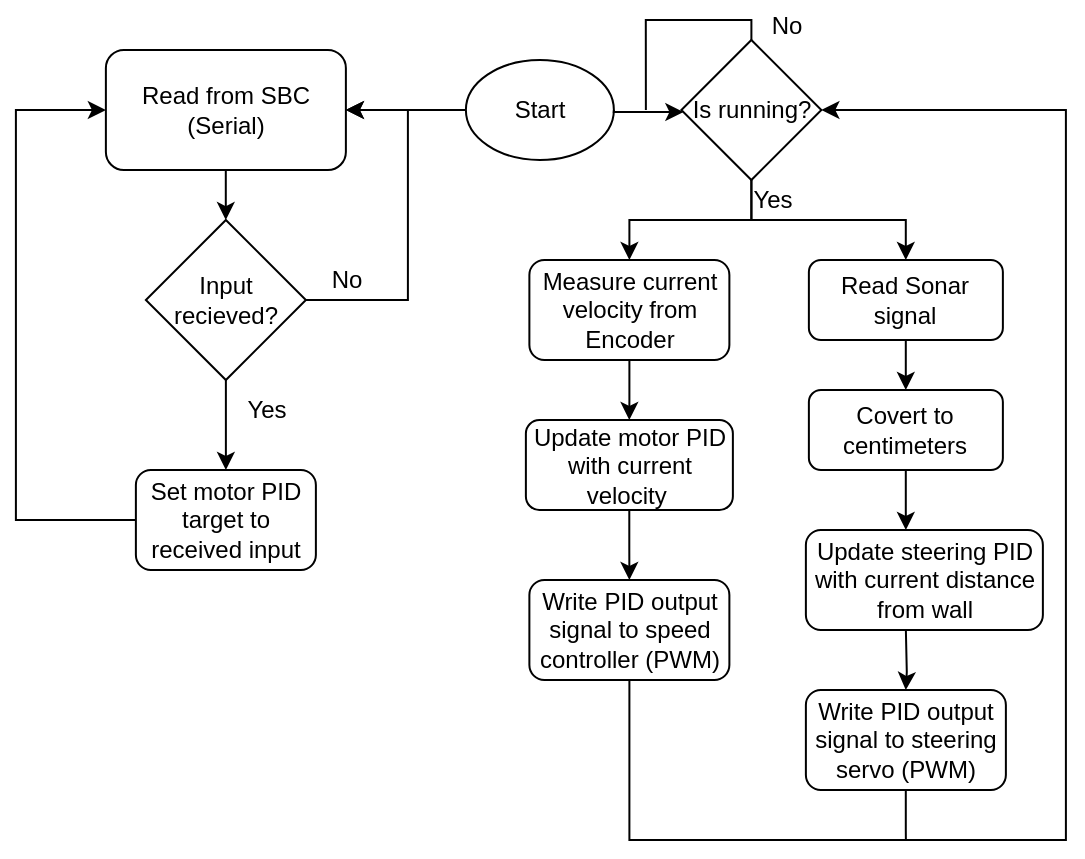 <mxfile version="24.4.10" type="device">
  <diagram name="Sida-1" id="8RX9ULq2wv1BniO6Omdn">
    <mxGraphModel dx="1372" dy="786" grid="1" gridSize="10" guides="1" tooltips="1" connect="1" arrows="1" fold="1" page="1" pageScale="1" pageWidth="1169" pageHeight="827" math="0" shadow="0">
      <root>
        <mxCell id="0" />
        <mxCell id="1" parent="0" />
        <mxCell id="R0C03tQIYfYhm2FtT2Ww-1" value="" style="edgeStyle=orthogonalEdgeStyle;rounded=0;orthogonalLoop=1;jettySize=auto;html=1;" edge="1" parent="1" source="R0C03tQIYfYhm2FtT2Ww-2" target="R0C03tQIYfYhm2FtT2Ww-5">
          <mxGeometry relative="1" as="geometry" />
        </mxCell>
        <mxCell id="R0C03tQIYfYhm2FtT2Ww-2" value="Read from SBC&lt;div&gt;(Serial)&lt;/div&gt;" style="rounded=1;whiteSpace=wrap;html=1;" vertex="1" parent="1">
          <mxGeometry x="574.94" y="115.0" width="120" height="60" as="geometry" />
        </mxCell>
        <mxCell id="R0C03tQIYfYhm2FtT2Ww-3" style="edgeStyle=orthogonalEdgeStyle;rounded=0;orthogonalLoop=1;jettySize=auto;html=1;entryX=1;entryY=0.5;entryDx=0;entryDy=0;" edge="1" parent="1" source="R0C03tQIYfYhm2FtT2Ww-5" target="R0C03tQIYfYhm2FtT2Ww-2">
          <mxGeometry relative="1" as="geometry">
            <mxPoint x="724.94" y="150" as="targetPoint" />
            <Array as="points">
              <mxPoint x="725.94" y="240" />
              <mxPoint x="725.94" y="145" />
            </Array>
          </mxGeometry>
        </mxCell>
        <mxCell id="R0C03tQIYfYhm2FtT2Ww-4" value="" style="edgeStyle=orthogonalEdgeStyle;rounded=0;orthogonalLoop=1;jettySize=auto;html=1;" edge="1" parent="1" source="R0C03tQIYfYhm2FtT2Ww-5" target="R0C03tQIYfYhm2FtT2Ww-9">
          <mxGeometry relative="1" as="geometry" />
        </mxCell>
        <mxCell id="R0C03tQIYfYhm2FtT2Ww-5" value="Input recieved?" style="rhombus;whiteSpace=wrap;html=1;" vertex="1" parent="1">
          <mxGeometry x="594.94" y="200" width="80" height="80" as="geometry" />
        </mxCell>
        <mxCell id="R0C03tQIYfYhm2FtT2Ww-6" value="No" style="text;html=1;align=center;verticalAlign=middle;resizable=0;points=[];autosize=1;strokeColor=none;fillColor=none;" vertex="1" parent="1">
          <mxGeometry x="674.94" y="215" width="40" height="30" as="geometry" />
        </mxCell>
        <mxCell id="R0C03tQIYfYhm2FtT2Ww-7" value="Yes" style="text;html=1;align=center;verticalAlign=middle;resizable=0;points=[];autosize=1;strokeColor=none;fillColor=none;" vertex="1" parent="1">
          <mxGeometry x="634.94" y="280" width="40" height="30" as="geometry" />
        </mxCell>
        <mxCell id="R0C03tQIYfYhm2FtT2Ww-8" style="edgeStyle=orthogonalEdgeStyle;rounded=0;orthogonalLoop=1;jettySize=auto;html=1;" edge="1" parent="1" source="R0C03tQIYfYhm2FtT2Ww-9">
          <mxGeometry relative="1" as="geometry">
            <mxPoint x="574.94" y="145" as="targetPoint" />
            <Array as="points">
              <mxPoint x="529.94" y="350" />
              <mxPoint x="529.94" y="145" />
            </Array>
          </mxGeometry>
        </mxCell>
        <mxCell id="R0C03tQIYfYhm2FtT2Ww-9" value="Set motor PID target to received input" style="rounded=1;whiteSpace=wrap;html=1;" vertex="1" parent="1">
          <mxGeometry x="589.94" y="325" width="90" height="50" as="geometry" />
        </mxCell>
        <mxCell id="R0C03tQIYfYhm2FtT2Ww-10" value="" style="edgeStyle=orthogonalEdgeStyle;rounded=0;orthogonalLoop=1;jettySize=auto;html=1;" edge="1" parent="1" source="R0C03tQIYfYhm2FtT2Ww-11" target="R0C03tQIYfYhm2FtT2Ww-2">
          <mxGeometry relative="1" as="geometry" />
        </mxCell>
        <mxCell id="R0C03tQIYfYhm2FtT2Ww-11" value="Start" style="ellipse;whiteSpace=wrap;html=1;" vertex="1" parent="1">
          <mxGeometry x="754.94" y="120.0" width="74" height="50" as="geometry" />
        </mxCell>
        <mxCell id="R0C03tQIYfYhm2FtT2Ww-12" value="" style="edgeStyle=orthogonalEdgeStyle;rounded=0;orthogonalLoop=1;jettySize=auto;html=1;" edge="1" parent="1" target="R0C03tQIYfYhm2FtT2Ww-14">
          <mxGeometry relative="1" as="geometry">
            <mxPoint x="828.94" y="145" as="sourcePoint" />
            <Array as="points">
              <mxPoint x="828.94" y="146" />
              <mxPoint x="921.94" y="146" />
            </Array>
          </mxGeometry>
        </mxCell>
        <mxCell id="R0C03tQIYfYhm2FtT2Ww-13" style="edgeStyle=orthogonalEdgeStyle;rounded=0;orthogonalLoop=1;jettySize=auto;html=1;endArrow=none;endFill=0;" edge="1" parent="1" source="R0C03tQIYfYhm2FtT2Ww-14">
          <mxGeometry relative="1" as="geometry">
            <mxPoint x="844.94" y="145" as="targetPoint" />
            <Array as="points">
              <mxPoint x="897.94" y="100.0" />
              <mxPoint x="844.94" y="100.0" />
            </Array>
          </mxGeometry>
        </mxCell>
        <mxCell id="R0C03tQIYfYhm2FtT2Ww-14" value="Is running?" style="rhombus;whiteSpace=wrap;html=1;" vertex="1" parent="1">
          <mxGeometry x="862.69" y="110.0" width="70" height="70" as="geometry" />
        </mxCell>
        <mxCell id="R0C03tQIYfYhm2FtT2Ww-15" value="No&lt;div&gt;&lt;br&gt;&lt;/div&gt;" style="text;html=1;align=center;verticalAlign=middle;resizable=0;points=[];autosize=1;strokeColor=none;fillColor=none;" vertex="1" parent="1">
          <mxGeometry x="894.94" y="90.0" width="40" height="40" as="geometry" />
        </mxCell>
        <mxCell id="R0C03tQIYfYhm2FtT2Ww-16" value="" style="edgeStyle=orthogonalEdgeStyle;rounded=0;orthogonalLoop=1;jettySize=auto;html=1;" edge="1" parent="1" source="R0C03tQIYfYhm2FtT2Ww-22" target="R0C03tQIYfYhm2FtT2Ww-18">
          <mxGeometry relative="1" as="geometry" />
        </mxCell>
        <mxCell id="R0C03tQIYfYhm2FtT2Ww-17" value="" style="edgeStyle=orthogonalEdgeStyle;rounded=0;orthogonalLoop=1;jettySize=auto;html=1;" edge="1" parent="1" source="R0C03tQIYfYhm2FtT2Ww-18">
          <mxGeometry relative="1" as="geometry">
            <mxPoint x="974.934" y="355" as="targetPoint" />
          </mxGeometry>
        </mxCell>
        <mxCell id="R0C03tQIYfYhm2FtT2Ww-18" value="Covert to centimeters" style="rounded=1;whiteSpace=wrap;html=1;" vertex="1" parent="1">
          <mxGeometry x="926.44" y="285" width="97" height="40" as="geometry" />
        </mxCell>
        <mxCell id="R0C03tQIYfYhm2FtT2Ww-19" value="" style="edgeStyle=orthogonalEdgeStyle;rounded=0;orthogonalLoop=1;jettySize=auto;html=1;" edge="1" parent="1" target="R0C03tQIYfYhm2FtT2Ww-25">
          <mxGeometry relative="1" as="geometry">
            <mxPoint x="974.934" y="405" as="sourcePoint" />
          </mxGeometry>
        </mxCell>
        <mxCell id="R0C03tQIYfYhm2FtT2Ww-20" value="Update steering PID with current distance from wall" style="rounded=1;whiteSpace=wrap;html=1;" vertex="1" parent="1">
          <mxGeometry x="924.94" y="355" width="118.5" height="50" as="geometry" />
        </mxCell>
        <mxCell id="R0C03tQIYfYhm2FtT2Ww-21" value="" style="edgeStyle=orthogonalEdgeStyle;rounded=0;orthogonalLoop=1;jettySize=auto;html=1;" edge="1" parent="1" source="R0C03tQIYfYhm2FtT2Ww-14" target="R0C03tQIYfYhm2FtT2Ww-22">
          <mxGeometry relative="1" as="geometry">
            <mxPoint x="921.94" y="347.35" as="targetPoint" />
            <mxPoint x="921.94" y="307.35" as="sourcePoint" />
          </mxGeometry>
        </mxCell>
        <mxCell id="R0C03tQIYfYhm2FtT2Ww-22" value="Read Sonar signal" style="rounded=1;whiteSpace=wrap;html=1;" vertex="1" parent="1">
          <mxGeometry x="926.44" y="220" width="97" height="40" as="geometry" />
        </mxCell>
        <mxCell id="R0C03tQIYfYhm2FtT2Ww-23" value="Yes" style="text;html=1;align=center;verticalAlign=middle;resizable=0;points=[];autosize=1;strokeColor=none;fillColor=none;" vertex="1" parent="1">
          <mxGeometry x="888.44" y="175" width="40" height="30" as="geometry" />
        </mxCell>
        <mxCell id="R0C03tQIYfYhm2FtT2Ww-24" style="edgeStyle=orthogonalEdgeStyle;rounded=0;orthogonalLoop=1;jettySize=auto;html=1;endArrow=none;endFill=0;" edge="1" parent="1" source="R0C03tQIYfYhm2FtT2Ww-25">
          <mxGeometry relative="1" as="geometry">
            <mxPoint x="974.94" y="510" as="targetPoint" />
          </mxGeometry>
        </mxCell>
        <mxCell id="R0C03tQIYfYhm2FtT2Ww-25" value="Write PID output signal to steering servo (PWM)" style="rounded=1;whiteSpace=wrap;html=1;" vertex="1" parent="1">
          <mxGeometry x="924.94" y="435" width="100" height="50" as="geometry" />
        </mxCell>
        <mxCell id="R0C03tQIYfYhm2FtT2Ww-26" style="edgeStyle=orthogonalEdgeStyle;rounded=0;orthogonalLoop=1;jettySize=auto;html=1;entryX=1;entryY=0.5;entryDx=0;entryDy=0;" edge="1" parent="1" source="R0C03tQIYfYhm2FtT2Ww-27" target="R0C03tQIYfYhm2FtT2Ww-14">
          <mxGeometry relative="1" as="geometry">
            <Array as="points">
              <mxPoint x="836.94" y="510" />
              <mxPoint x="1054.94" y="510" />
              <mxPoint x="1054.94" y="145" />
            </Array>
          </mxGeometry>
        </mxCell>
        <mxCell id="R0C03tQIYfYhm2FtT2Ww-27" value="Write PID output signal to speed controller (PWM)" style="rounded=1;whiteSpace=wrap;html=1;" vertex="1" parent="1">
          <mxGeometry x="786.69" y="380" width="100" height="50" as="geometry" />
        </mxCell>
        <mxCell id="R0C03tQIYfYhm2FtT2Ww-28" value="" style="edgeStyle=orthogonalEdgeStyle;rounded=0;orthogonalLoop=1;jettySize=auto;html=1;" edge="1" parent="1" source="R0C03tQIYfYhm2FtT2Ww-30" target="R0C03tQIYfYhm2FtT2Ww-32">
          <mxGeometry relative="1" as="geometry" />
        </mxCell>
        <mxCell id="R0C03tQIYfYhm2FtT2Ww-29" style="edgeStyle=orthogonalEdgeStyle;rounded=0;orthogonalLoop=1;jettySize=auto;html=1;entryX=0.5;entryY=1;entryDx=0;entryDy=0;endArrow=none;endFill=0;startArrow=classic;startFill=1;" edge="1" parent="1" source="R0C03tQIYfYhm2FtT2Ww-30" target="R0C03tQIYfYhm2FtT2Ww-14">
          <mxGeometry relative="1" as="geometry" />
        </mxCell>
        <mxCell id="R0C03tQIYfYhm2FtT2Ww-30" value="Measure current velocity from Encoder" style="rounded=1;whiteSpace=wrap;html=1;" vertex="1" parent="1">
          <mxGeometry x="786.69" y="220" width="100" height="50" as="geometry" />
        </mxCell>
        <mxCell id="R0C03tQIYfYhm2FtT2Ww-31" style="edgeStyle=orthogonalEdgeStyle;rounded=0;orthogonalLoop=1;jettySize=auto;html=1;entryX=0.5;entryY=0;entryDx=0;entryDy=0;" edge="1" parent="1" source="R0C03tQIYfYhm2FtT2Ww-32" target="R0C03tQIYfYhm2FtT2Ww-27">
          <mxGeometry relative="1" as="geometry" />
        </mxCell>
        <mxCell id="R0C03tQIYfYhm2FtT2Ww-32" value="Update motor PID with current velocity&amp;nbsp;" style="rounded=1;whiteSpace=wrap;html=1;" vertex="1" parent="1">
          <mxGeometry x="784.94" y="300" width="103.5" height="45" as="geometry" />
        </mxCell>
      </root>
    </mxGraphModel>
  </diagram>
</mxfile>
